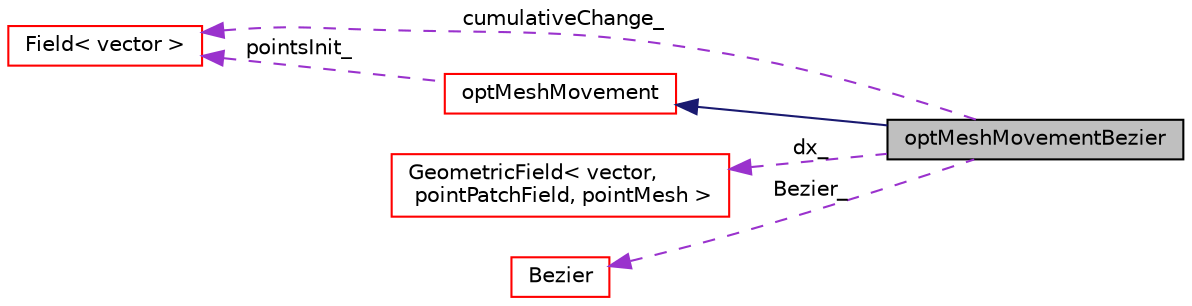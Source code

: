 digraph "optMeshMovementBezier"
{
  bgcolor="transparent";
  edge [fontname="Helvetica",fontsize="10",labelfontname="Helvetica",labelfontsize="10"];
  node [fontname="Helvetica",fontsize="10",shape=record];
  rankdir="LR";
  Node1 [label="optMeshMovementBezier",height=0.2,width=0.4,color="black", fillcolor="grey75", style="filled" fontcolor="black"];
  Node2 -> Node1 [dir="back",color="midnightblue",fontsize="10",style="solid",fontname="Helvetica"];
  Node2 [label="optMeshMovement",height=0.2,width=0.4,color="red",URL="$classFoam_1_1optMeshMovement.html",tooltip="Abstract base class for translating an update of the design variables into mesh movement. "];
  Node3 -> Node2 [dir="back",color="darkorchid3",fontsize="10",style="dashed",label=" pointsInit_" ,fontname="Helvetica"];
  Node3 [label="Field\< vector \>",height=0.2,width=0.4,color="red",URL="$classFoam_1_1Field.html"];
  Node4 -> Node1 [dir="back",color="darkorchid3",fontsize="10",style="dashed",label=" dx_" ,fontname="Helvetica"];
  Node4 [label="GeometricField\< vector,\l pointPatchField, pointMesh \>",height=0.2,width=0.4,color="red",URL="$classFoam_1_1GeometricField.html"];
  Node5 -> Node1 [dir="back",color="darkorchid3",fontsize="10",style="dashed",label=" Bezier_" ,fontname="Helvetica"];
  Node5 [label="Bezier",height=0.2,width=0.4,color="red",URL="$classFoam_1_1Bezier.html",tooltip="Calculation of adjoint based sensitivities for Bezier control points. "];
  Node3 -> Node1 [dir="back",color="darkorchid3",fontsize="10",style="dashed",label=" cumulativeChange_" ,fontname="Helvetica"];
}
